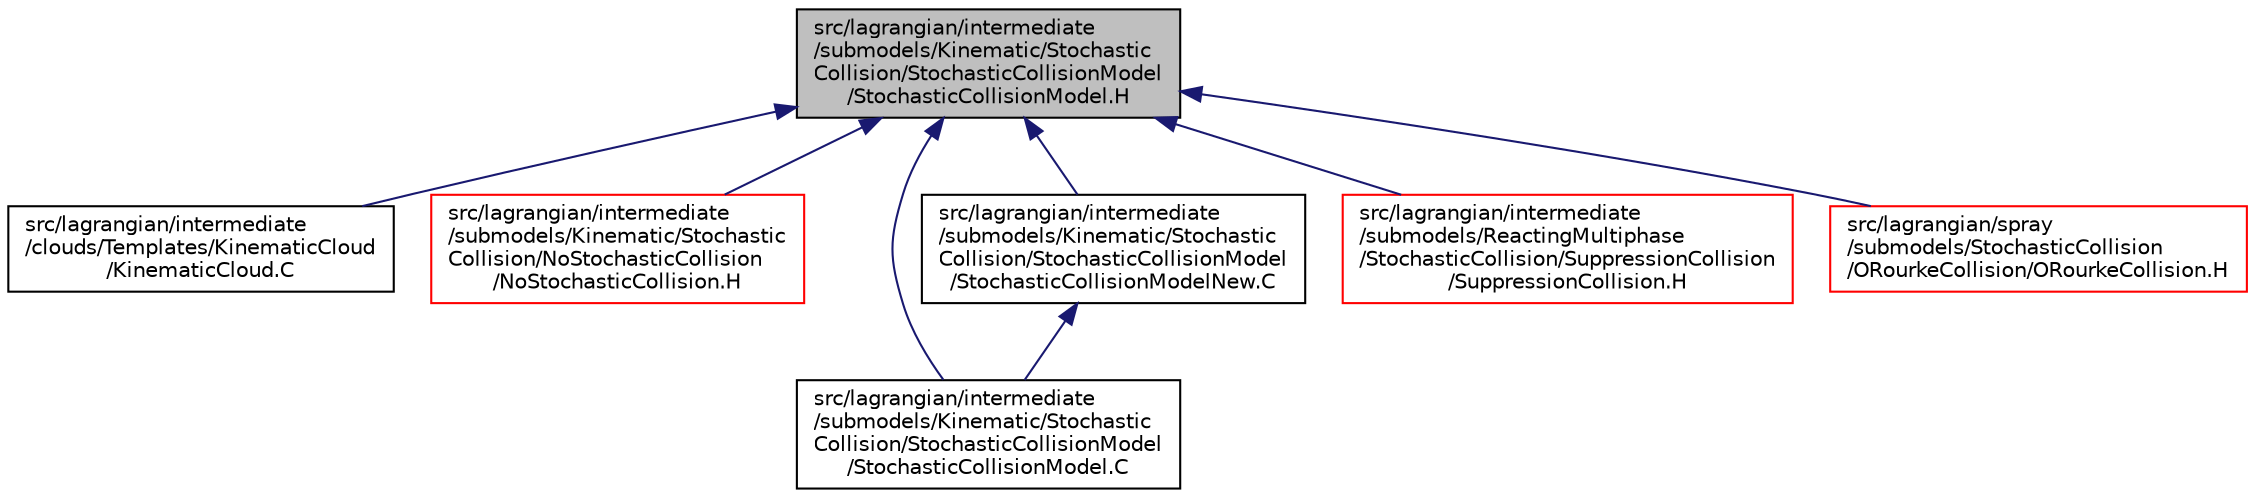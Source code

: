 digraph "src/lagrangian/intermediate/submodels/Kinematic/StochasticCollision/StochasticCollisionModel/StochasticCollisionModel.H"
{
  bgcolor="transparent";
  edge [fontname="Helvetica",fontsize="10",labelfontname="Helvetica",labelfontsize="10"];
  node [fontname="Helvetica",fontsize="10",shape=record];
  Node1 [label="src/lagrangian/intermediate\l/submodels/Kinematic/Stochastic\lCollision/StochasticCollisionModel\l/StochasticCollisionModel.H",height=0.2,width=0.4,color="black", fillcolor="grey75", style="filled", fontcolor="black"];
  Node1 -> Node2 [dir="back",color="midnightblue",fontsize="10",style="solid",fontname="Helvetica"];
  Node2 [label="src/lagrangian/intermediate\l/clouds/Templates/KinematicCloud\l/KinematicCloud.C",height=0.2,width=0.4,color="black",URL="$a06576.html"];
  Node1 -> Node3 [dir="back",color="midnightblue",fontsize="10",style="solid",fontname="Helvetica"];
  Node3 [label="src/lagrangian/intermediate\l/submodels/Kinematic/Stochastic\lCollision/NoStochasticCollision\l/NoStochasticCollision.H",height=0.2,width=0.4,color="red",URL="$a06846.html"];
  Node1 -> Node4 [dir="back",color="midnightblue",fontsize="10",style="solid",fontname="Helvetica"];
  Node4 [label="src/lagrangian/intermediate\l/submodels/Kinematic/Stochastic\lCollision/StochasticCollisionModel\l/StochasticCollisionModel.C",height=0.2,width=0.4,color="black",URL="$a06847.html"];
  Node1 -> Node5 [dir="back",color="midnightblue",fontsize="10",style="solid",fontname="Helvetica"];
  Node5 [label="src/lagrangian/intermediate\l/submodels/Kinematic/Stochastic\lCollision/StochasticCollisionModel\l/StochasticCollisionModelNew.C",height=0.2,width=0.4,color="black",URL="$a06849.html"];
  Node5 -> Node4 [dir="back",color="midnightblue",fontsize="10",style="solid",fontname="Helvetica"];
  Node1 -> Node6 [dir="back",color="midnightblue",fontsize="10",style="solid",fontname="Helvetica"];
  Node6 [label="src/lagrangian/intermediate\l/submodels/ReactingMultiphase\l/StochasticCollision/SuppressionCollision\l/SuppressionCollision.H",height=0.2,width=0.4,color="red",URL="$a06952.html"];
  Node1 -> Node7 [dir="back",color="midnightblue",fontsize="10",style="solid",fontname="Helvetica"];
  Node7 [label="src/lagrangian/spray\l/submodels/StochasticCollision\l/ORourkeCollision/ORourkeCollision.H",height=0.2,width=0.4,color="red",URL="$a07123.html"];
}
